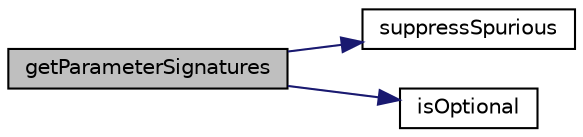 digraph "getParameterSignatures"
{
  edge [fontname="Helvetica",fontsize="10",labelfontname="Helvetica",labelfontsize="10"];
  node [fontname="Helvetica",fontsize="10",shape=record];
  rankdir="LR";
  Node1 [label="getParameterSignatures",height=0.2,width=0.4,color="black", fillcolor="grey75", style="filled" fontcolor="black"];
  Node1 -> Node2 [color="midnightblue",fontsize="10",style="solid",fontname="Helvetica"];
  Node2 [label="suppressSpurious",height=0.2,width=0.4,color="black", fillcolor="white", style="filled",URL="$class_simple_reflection.html#a298ea36759cc594799eece833f5c6a83"];
  Node1 -> Node3 [color="midnightblue",fontsize="10",style="solid",fontname="Helvetica"];
  Node3 [label="isOptional",height=0.2,width=0.4,color="black", fillcolor="white", style="filled",URL="$class_simple_reflection.html#a70f835daa8a93b945195e6403bfcc155"];
}
